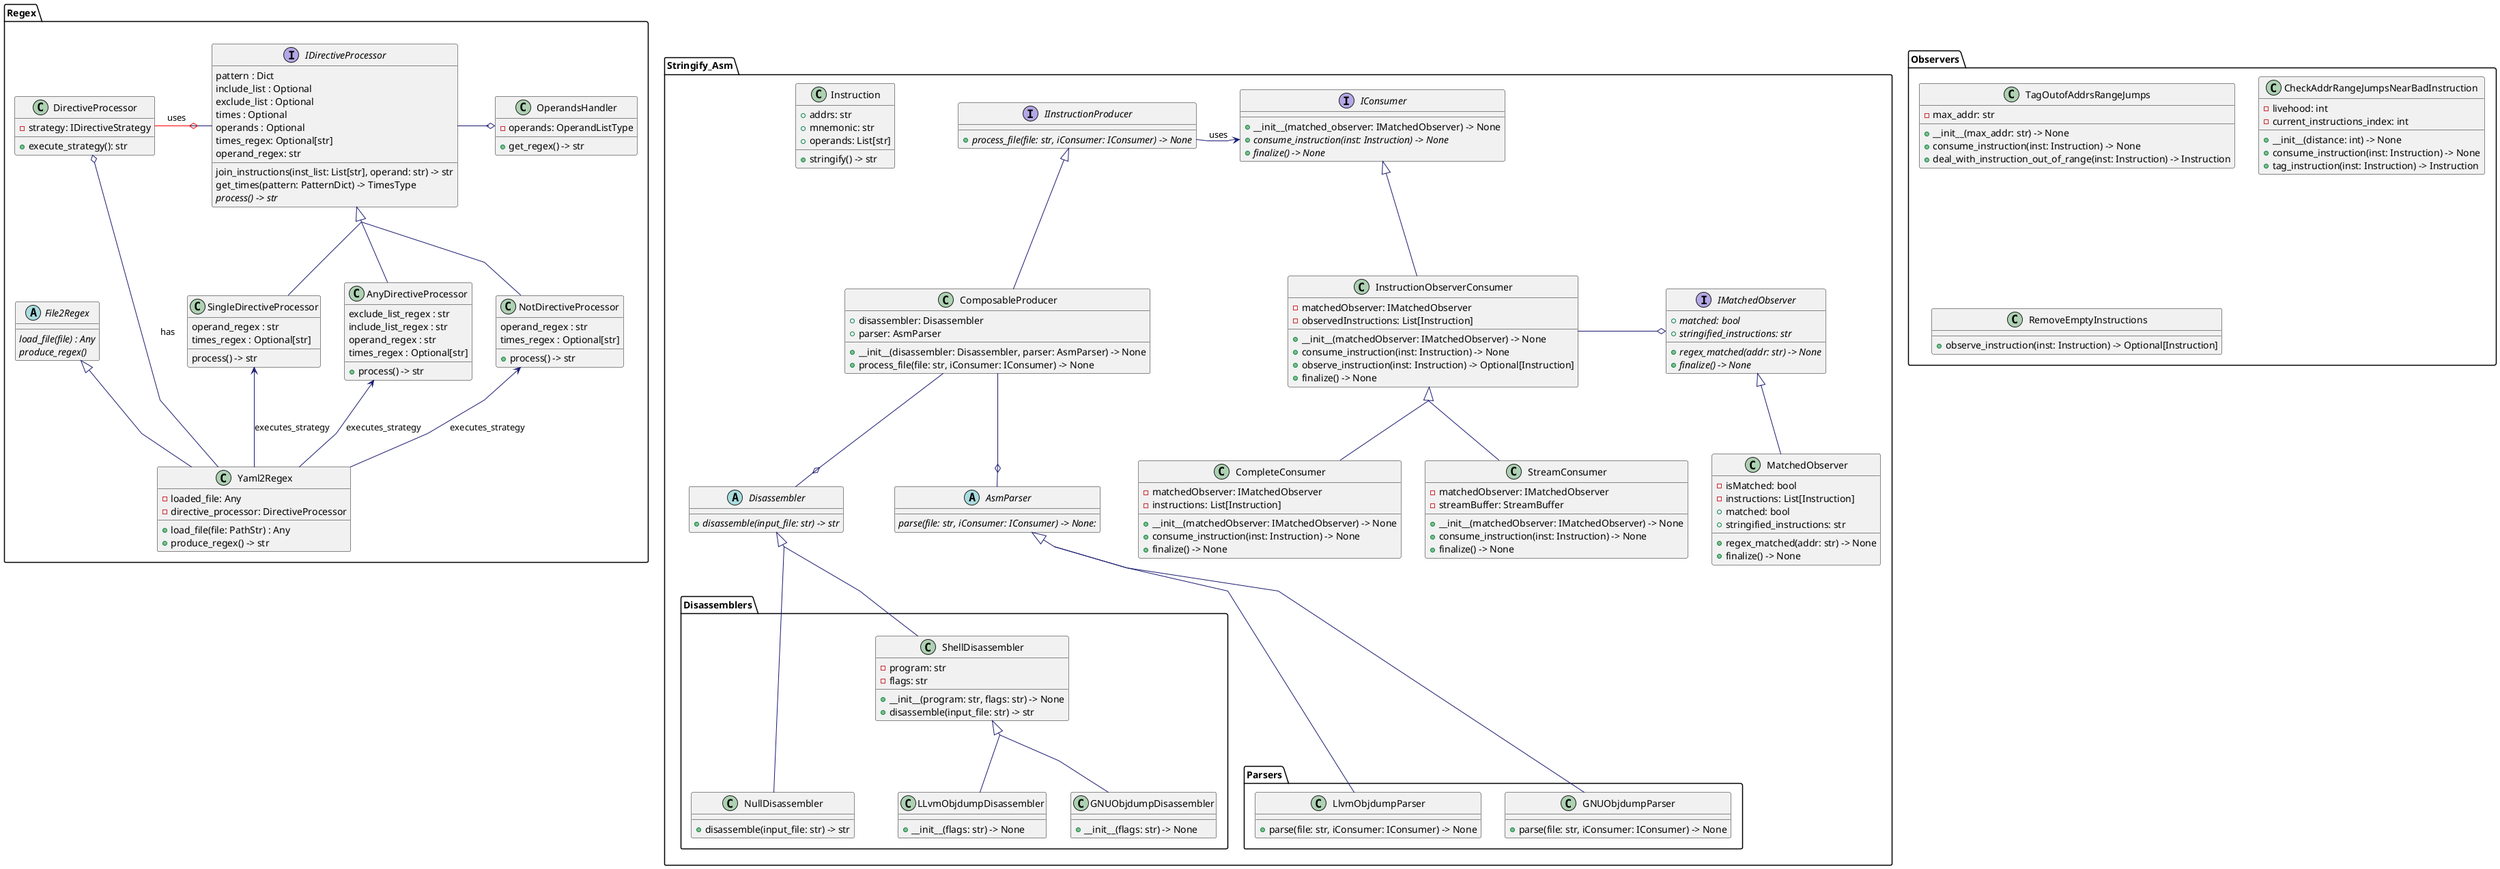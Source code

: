 @startuml diagram_class

skinparam linetype polyline
skinparam classFontName Helvetica
skinparam ClassFontSize 14
skinparam ArrowColor MidnightBlue
skinparam groupInheritance 2


skinparam class {

}

' PACKAGES AND ELEMENTS DEFINITIONS

package "Stringify_Asm" {

    class Instruction {
        + addrs: str
        + mnemonic: str
        + operands: List[str]
        + stringify() -> str
    }

    interface IInstructionProducer {
        {abstract} + process_file(file: str, iConsumer: IConsumer) -> None
    }

    abstract class Disassembler {
        {abstract} + disassemble(input_file: str) -> str
    }

    class ComposableProducer {
        + disassembler: Disassembler
        + parser: AsmParser
        + __init__(disassembler: Disassembler, parser: AsmParser) -> None
        + process_file(file: str, iConsumer: IConsumer) -> None
    }

    package Disassemblers {

        class ShellDisassembler {
            - program: str
            - flags: str
            + __init__(program: str, flags: str) -> None
            + disassemble(input_file: str) -> str
        }

        class GNUObjdumpDisassembler {
            + __init__(flags: str) -> None

        }

        class LLvmObjdumpDisassembler {
            + __init__(flags: str) -> None
        }

        class NullDisassembler {
            + disassemble(input_file: str) -> str
        }
    }



    abstract class AsmParser {
        {abstract} parse(file: str, iConsumer: IConsumer) -> None:

    }

    package Parsers{

        class LlvmObjdumpParser {
            + parse(file: str, iConsumer: IConsumer) -> None
        }


        class GNUObjdumpParser {
            + parse(file: str, iConsumer: IConsumer) -> None
        }

    }




    interface IMatchedObserver {
        {abstract} + matched: bool
        {abstract} + stringified_instructions: str
        {abstract} + regex_matched(addr: str) -> None
        {abstract} + finalize() -> None
    }

    interface IConsumer {
        + __init__(matched_observer: IMatchedObserver) -> None
        {abstract} + consume_instruction(inst: Instruction) -> None
        {abstract} + finalize() -> None
    }

    class InstructionObserverConsumer {
        - matchedObserver: IMatchedObserver
        - observedInstructions: List[Instruction]
        + __init__(matchedObserver: IMatchedObserver) -> None
        + consume_instruction(inst: Instruction) -> None
        + observe_instruction(inst: Instruction) -> Optional[Instruction]
        + finalize() -> None
    }

    class CompleteConsumer {
        - matchedObserver: IMatchedObserver
        - instructions: List[Instruction]
        + __init__(matchedObserver: IMatchedObserver) -> None
        + consume_instruction(inst: Instruction) -> None
        + finalize() -> None
    }

    class StreamConsumer {
        - matchedObserver: IMatchedObserver
        - streamBuffer: StreamBuffer
        + __init__(matchedObserver: IMatchedObserver) -> None
        + consume_instruction(inst: Instruction) -> None
        + finalize() -> None
    }

    class MatchedObserver {
        - isMatched: bool
        - instructions: List[Instruction]
        + regex_matched(addr: str) -> None
        + finalize() -> None
        + matched: bool
        + stringified_instructions: str
    }

}

package "Regex" {

    abstract class File2Regex {
        {abstract} load_file(file) : Any
        {abstract} produce_regex()
    }

    class Yaml2Regex {
        - loaded_file: Any
        - directive_processor: DirectiveProcessor
        + load_file(file: PathStr) : Any
        + produce_regex() -> str
    }

    class OperandsHandler {
        - operands: OperandListType
        + get_regex() -> str
    }

    class DirectiveProcessor {
        - strategy: IDirectiveStrategy
        + execute_strategy(): str
    }

    interface IDirectiveProcessor {
        pattern : Dict
        include_list : Optional
        exclude_list : Optional
        times : Optional
        operands : Optional
        times_regex: Optional[str]
        operand_regex: str

        join_instructions(inst_list: List[str], operand: str) -> str
        get_times(pattern: PatternDict) -> TimesType
        {abstract}process() -> str
    }


    class AnyDirectiveProcessor {
        exclude_list_regex : str
        include_list_regex : str
        operand_regex : str
        times_regex : Optional[str]

        + process() -> str
    }

    class NotDirectiveProcessor {
        operand_regex : str
        times_regex : Optional[str]

        + process() -> str
    }

    class SingleDirectiveProcessor {
        operand_regex : str
        times_regex : Optional[str]

        process() -> str
    }

}

package "Observers" {
        class TagOutofAddrsRangeJumps {
        - max_addr: str
        + __init__(max_addr: str) -> None
        + consume_instruction(inst: Instruction) -> None
        + deal_with_instruction_out_of_range(inst: Instruction) -> Instruction
    }

    class CheckAddrRangeJumpsNearBadInstruction {
        - livehood: int
        - current_instructions_index: int
        + __init__(distance: int) -> None
        + consume_instruction(inst: Instruction) -> None
        + tag_instruction(inst: Instruction) -> Instruction
    }

    class RemoveEmptyInstructions {
        + observe_instruction(inst: Instruction) -> Optional[Instruction]
    }
}


' RELATIONS

' Regex
DirectiveProcessor -[#red,thickness=1]o IDirectiveProcessor: uses
IDirectiveProcessor  <|-- AnyDirectiveProcessor
IDirectiveProcessor  <|-- SingleDirectiveProcessor
IDirectiveProcessor  <|-- NotDirectiveProcessor

Yaml2Regex --up> AnyDirectiveProcessor : executes_strategy
Yaml2Regex --up> SingleDirectiveProcessor : executes_strategy
Yaml2Regex --up> NotDirectiveProcessor : executes_strategy
Yaml2Regex --o DirectiveProcessor: has

IDirectiveProcessor -o OperandsHandler

File2Regex <|-- Yaml2Regex


' Stringify_Asm

' Use this hidden element to display producer at left and consumer at right
IConsumer -[hidden]> IInstructionProducer :uses
IInstructionProducer -right> IConsumer :uses

' Producer
IInstructionProducer <|-- ComposableProducer

AsmParser <|--- GNUObjdumpParser
AsmParser <|--- LlvmObjdumpParser

Disassembler <|-- ShellDisassembler
ShellDisassembler <|-- GNUObjdumpDisassembler
ShellDisassembler <|-- LLvmObjdumpDisassembler
Disassembler <|--- NullDisassembler

' Hidden arrow to draw the relation Disassembler -> NullDisassembler in the correct level
NullDisassembler -[hidden]> LLvmObjdumpDisassembler: uses


ComposableProducer --o Disassembler
ComposableProducer --o AsmParser


' Consumer
InstructionObserverConsumer -o IMatchedObserver
InstructionObserverConsumer <|-- CompleteConsumer
InstructionObserverConsumer <|-- StreamConsumer
IMatchedObserver <|-- MatchedObserver
IConsumer <|-- InstructionObserverConsumer




' Observers


@enduml
